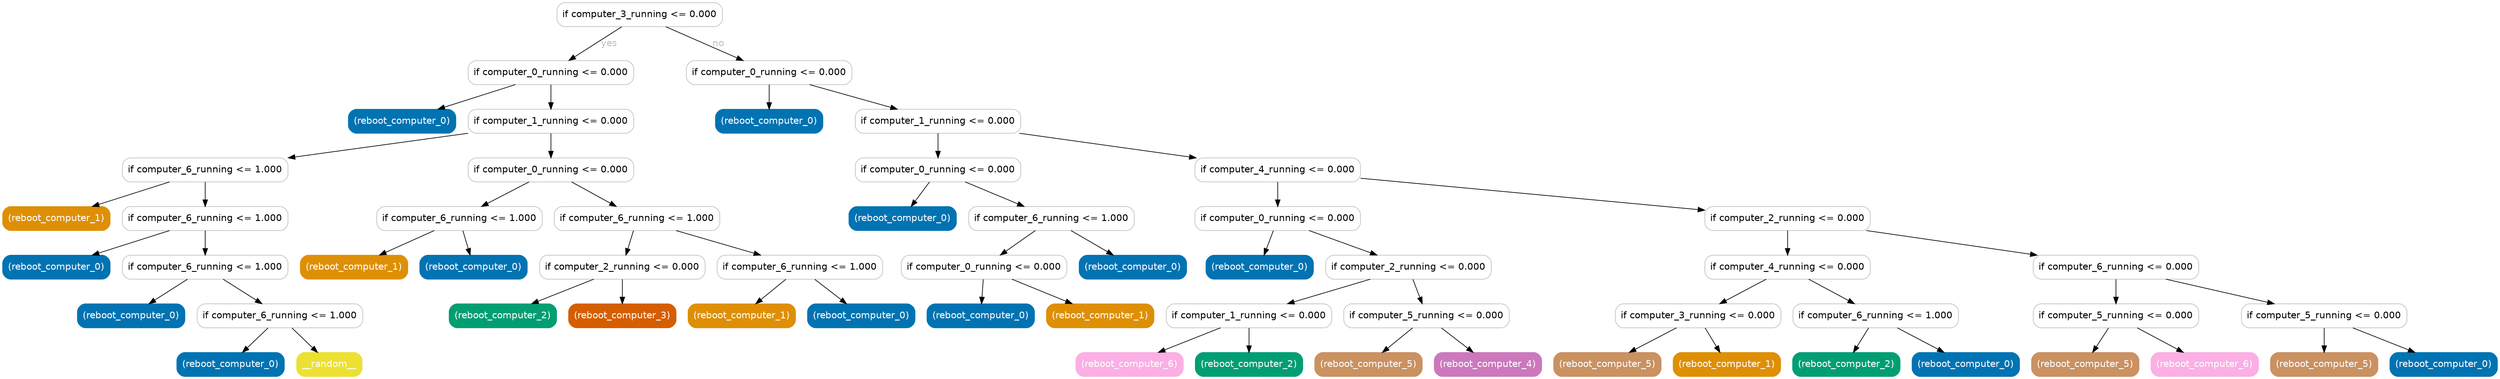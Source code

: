 digraph Tree {
	graph [bb="0,0,3738,561"];
	node [color=gray,
		fillcolor=white,
		fontname=helvetica,
		label="\N",
		shape=box,
		style="filled, rounded"
	];
	edge [fontname=helvetica];
	0	[height=0.5,
		label="if computer_3_running <= 0.000",
		pos="954.5,543",
		width=3.4444];
	1	[height=0.5,
		label="if computer_0_running <= 0.000",
		pos="821.5,456",
		width=3.4444];
	0 -> 1	[fontcolor=gray,
		label=yes,
		lp="909,499.5",
		pos="e,848.37,474.18 927.59,524.8 907.21,511.78 879.05,493.78 856.86,479.6"];
	24	[height=0.5,
		label="if computer_0_running <= 0.000",
		pos="1148.5,456",
		width=3.4444];
	0 -> 24	[fontcolor=gray,
		label=no,
		lp="1072.5,499.5",
		pos="e,1109.6,474.03 993.76,524.8 1024.5,511.33 1067.4,492.54 1100.2,478.15"];
	2	[color="#0173b2",
		fillcolor="#0173b2",
		fontcolor=white,
		height=0.5,
		label="(reboot_computer_0)",
		pos="598.5,383",
		width=2.2361];
	1 -> 2	[fontcolor=gray,
		pos="e,652.25,401.11 768.09,437.99 736.19,427.84 695.49,414.88 661.96,404.2"];
	3	[height=0.5,
		label="if computer_1_running <= 0.000",
		pos="821.5,383",
		width=3.4444];
	1 -> 3	[fontcolor=gray,
		pos="e,821.5,401.03 821.5,437.81 821.5,429.79 821.5,420.05 821.5,411.07"];
	4	[height=0.5,
		label="if computer_6_running <= 1.000",
		pos="303.5,310",
		width=3.4444];
	3 -> 4	[fontcolor=gray,
		pos="e,427.91,328.05 697.43,364.99 619.21,354.27 518.22,340.43 438.07,329.45"];
	13	[height=0.5,
		label="if computer_0_running <= 0.000",
		pos="821.5,310",
		width=3.4444];
	3 -> 13	[fontcolor=gray,
		pos="e,821.5,328.03 821.5,364.81 821.5,356.79 821.5,347.05 821.5,338.07"];
	5	[color="#de8f05",
		fillcolor="#de8f05",
		fontcolor=white,
		height=0.5,
		label="(reboot_computer_1)",
		pos="80.5,237",
		width=2.2361];
	4 -> 5	[fontcolor=gray,
		pos="e,134.25,255.11 250.09,291.99 218.19,281.84 177.49,268.88 143.96,258.2"];
	6	[height=0.5,
		label="if computer_6_running <= 1.000",
		pos="303.5,237",
		width=3.4444];
	4 -> 6	[fontcolor=gray,
		pos="e,303.5,255.03 303.5,291.81 303.5,283.79 303.5,274.05 303.5,265.07"];
	7	[color="#0173b2",
		fillcolor="#0173b2",
		fontcolor=white,
		height=0.5,
		label="(reboot_computer_0)",
		pos="80.5,164",
		width=2.2361];
	6 -> 7	[fontcolor=gray,
		pos="e,134.25,182.11 250.09,218.99 218.19,208.84 177.49,195.88 143.96,185.2"];
	8	[height=0.5,
		label="if computer_6_running <= 1.000",
		pos="303.5,164",
		width=3.4444];
	6 -> 8	[fontcolor=gray,
		pos="e,303.5,182.03 303.5,218.81 303.5,210.79 303.5,201.05 303.5,192.07"];
	9	[color="#0173b2",
		fillcolor="#0173b2",
		fontcolor=white,
		height=0.5,
		label="(reboot_computer_0)",
		pos="192.5,91",
		width=2.2361];
	8 -> 9	[fontcolor=gray,
		pos="e,219.26,109.11 276.91,145.99 262.19,136.58 243.71,124.76 227.79,114.57"];
	10	[height=0.5,
		label="if computer_6_running <= 1.000",
		pos="415.5,91",
		width=3.4444];
	8 -> 10	[fontcolor=gray,
		pos="e,388.5,109.11 330.33,145.99 345.18,136.58 363.83,124.76 379.89,114.57"];
	11	[color="#0173b2",
		fillcolor="#0173b2",
		fontcolor=white,
		height=0.5,
		label="(reboot_computer_0)",
		pos="341.5,18",
		width=2.2361];
	10 -> 11	[fontcolor=gray,
		pos="e,359.25,36.029 397.59,72.813 388.32,63.917 376.84,52.909 366.69,43.172"];
	12	[color="#ece133",
		fillcolor="#ece133",
		fontcolor=white,
		height=0.5,
		label=__random__,
		pos="489.5,18",
		width=1.3611];
	10 -> 12	[fontcolor=gray,
		pos="e,471.75,36.029 433.41,72.813 442.68,63.917 454.16,52.909 464.31,43.172"];
	14	[height=0.5,
		label="if computer_6_running <= 1.000",
		pos="684.5,237",
		width=3.4444];
	13 -> 14	[fontcolor=gray,
		pos="e,717.52,255.11 788.69,291.99 770.01,282.32 746.43,270.1 726.43,259.73"];
	17	[height=0.5,
		label="if computer_6_running <= 1.000",
		pos="950.5,237",
		width=3.4444];
	13 -> 17	[fontcolor=gray,
		pos="e,919.41,255.11 852.4,291.99 869.82,282.4 891.78,270.32 910.51,260.01"];
	15	[color="#de8f05",
		fillcolor="#de8f05",
		fontcolor=white,
		height=0.5,
		label="(reboot_computer_1)",
		pos="526.5,164",
		width=2.2361];
	14 -> 15	[fontcolor=gray,
		pos="e,564.58,182.11 646.66,218.99 624.83,209.19 597.19,196.77 573.92,186.31"];
	16	[color="#0173b2",
		fillcolor="#0173b2",
		fontcolor=white,
		height=0.5,
		label="(reboot_computer_0)",
		pos="705.5,164",
		width=2.2361];
	14 -> 16	[fontcolor=gray,
		pos="e,700.46,182.03 689.58,218.81 691.98,210.7 694.9,200.84 697.58,191.78"];
	18	[height=0.5,
		label="if computer_2_running <= 0.000",
		pos="928.5,164",
		width=3.4444];
	17 -> 18	[fontcolor=gray,
		pos="e,933.78,182.03 945.17,218.81 942.66,210.7 939.6,200.84 936.8,191.78"];
	21	[height=0.5,
		label="if computer_6_running <= 1.000",
		pos="1194.5,164",
		width=3.4444];
	17 -> 21	[fontcolor=gray,
		pos="e,1135.7,182.11 1008.9,218.99 1044.1,208.75 1089.1,195.66 1126,184.93"];
	19	[color="#029e73",
		fillcolor="#029e73",
		fontcolor=white,
		height=0.5,
		label="(reboot_computer_2)",
		pos="749.5,91",
		width=2.2361];
	18 -> 19	[fontcolor=gray,
		pos="e,792.65,109.11 885.63,145.99 860.57,136.06 828.75,123.43 802.18,112.89"];
	20	[color="#d55e00",
		fillcolor="#d55e00",
		fontcolor=white,
		height=0.5,
		label="(reboot_computer_3)",
		pos="928.5,91",
		width=2.2361];
	18 -> 20	[fontcolor=gray,
		pos="e,928.5,109.03 928.5,145.81 928.5,137.79 928.5,128.05 928.5,119.07"];
	22	[color="#de8f05",
		fillcolor="#de8f05",
		fontcolor=white,
		height=0.5,
		label="(reboot_computer_1)",
		pos="1107.5,91",
		width=2.2361];
	21 -> 22	[fontcolor=gray,
		pos="e,1128.4,109.03 1173.4,145.81 1162.3,136.74 1148.5,125.48 1136.4,115.6"];
	23	[color="#0173b2",
		fillcolor="#0173b2",
		fontcolor=white,
		height=0.5,
		label="(reboot_computer_0)",
		pos="1286.5,91",
		width=2.2361];
	21 -> 23	[fontcolor=gray,
		pos="e,1264.4,109.03 1216.8,145.81 1228.6,136.66 1243.4,125.26 1256.3,115.32"];
	25	[color="#0173b2",
		fillcolor="#0173b2",
		fontcolor=white,
		height=0.5,
		label="(reboot_computer_0)",
		pos="1148.5,383",
		width=2.2361];
	24 -> 25	[fontcolor=gray,
		pos="e,1148.5,401.03 1148.5,437.81 1148.5,429.79 1148.5,420.05 1148.5,411.07"];
	26	[height=0.5,
		label="if computer_1_running <= 0.000",
		pos="1401.5,383",
		width=3.4444];
	24 -> 26	[fontcolor=gray,
		pos="e,1340.5,401.11 1209.1,437.99 1245.6,427.75 1292.3,414.66 1330.5,403.93"];
	27	[height=0.5,
		label="if computer_0_running <= 0.000",
		pos="1401.5,310",
		width=3.4444];
	26 -> 27	[fontcolor=gray,
		pos="e,1401.5,328.03 1401.5,364.81 1401.5,356.79 1401.5,347.05 1401.5,338.07"];
	34	[height=0.5,
		label="if computer_4_running <= 0.000",
		pos="1910.5,310",
		width=3.4444];
	26 -> 34	[fontcolor=gray,
		pos="e,1788.3,328.05 1523.4,364.99 1600.3,354.27 1699.5,340.43 1778.3,329.45"];
	28	[color="#0173b2",
		fillcolor="#0173b2",
		fontcolor=white,
		height=0.5,
		label="(reboot_computer_0)",
		pos="1348.5,237",
		width=2.2361];
	27 -> 28	[fontcolor=gray,
		pos="e,1361.2,255.03 1388.7,291.81 1382.3,283.27 1374.5,272.77 1367.4,263.32"];
	29	[height=0.5,
		label="if computer_6_running <= 1.000",
		pos="1571.5,237",
		width=3.4444];
	27 -> 29	[fontcolor=gray,
		pos="e,1530.5,255.11 1442.2,291.99 1465.9,282.1 1496,269.54 1521.1,259.03"];
	30	[height=0.5,
		label="if computer_0_running <= 0.000",
		pos="1470.5,164",
		width=3.4444];
	29 -> 30	[fontcolor=gray,
		pos="e,1494.8,182.11 1547.3,218.99 1534.2,209.75 1517.7,198.19 1503.4,188.14"];
	33	[color="#0173b2",
		fillcolor="#0173b2",
		fontcolor=white,
		height=0.5,
		label="(reboot_computer_0)",
		pos="1693.5,164",
		width=2.2361];
	29 -> 33	[fontcolor=gray,
		pos="e,1664.1,182.11 1600.7,218.99 1617.1,209.49 1637.6,197.54 1655.2,187.29"];
	31	[color="#0173b2",
		fillcolor="#0173b2",
		fontcolor=white,
		height=0.5,
		label="(reboot_computer_0)",
		pos="1465.5,91",
		width=2.2361];
	30 -> 31	[fontcolor=gray,
		pos="e,1466.7,109.03 1469.3,145.81 1468.7,137.79 1468,128.05 1467.4,119.07"];
	32	[color="#de8f05",
		fillcolor="#de8f05",
		fontcolor=white,
		height=0.5,
		label="(reboot_computer_1)",
		pos="1644.5,91",
		width=2.2361];
	30 -> 32	[fontcolor=gray,
		pos="e,1602.6,109.11 1512.2,145.99 1536.5,136.06 1567.5,123.43 1593.3,112.89"];
	35	[height=0.5,
		label="if computer_0_running <= 0.000",
		pos="1910.5,237",
		width=3.4444];
	34 -> 35	[fontcolor=gray,
		pos="e,1910.5,255.03 1910.5,291.81 1910.5,283.79 1910.5,274.05 1910.5,265.07"];
	44	[height=0.5,
		label="if computer_2_running <= 0.000",
		pos="2674.5,237",
		width=3.4444];
	34 -> 44	[fontcolor=gray,
		pos="e,2550.3,249.54 2034.5,297.47 2173.3,284.58 2397.3,263.76 2540.1,250.49"];
	36	[color="#0173b2",
		fillcolor="#0173b2",
		fontcolor=white,
		height=0.5,
		label="(reboot_computer_0)",
		pos="1883.5,164",
		width=2.2361];
	35 -> 36	[fontcolor=gray,
		pos="e,1890,182.03 1904,218.81 1900.8,210.62 1897,200.62 1893.6,191.48"];
	37	[height=0.5,
		label="if computer_2_running <= 0.000",
		pos="2106.5,164",
		width=3.4444];
	35 -> 37	[fontcolor=gray,
		pos="e,2059.3,182.11 1957.4,218.99 1985.1,208.97 2020.3,196.21 2049.6,185.62"];
	38	[height=0.5,
		label="if computer_1_running <= 0.000",
		pos="1867.5,91",
		width=3.4444];
	37 -> 38	[fontcolor=gray,
		pos="e,1925.1,109.11 2049.3,145.99 2014.9,135.79 1971.1,122.77 1935,112.07"];
	41	[height=0.5,
		label="if computer_5_running <= 0.000",
		pos="2133.5,91",
		width=3.4444];
	37 -> 41	[fontcolor=gray,
		pos="e,2127,109.03 2113,145.81 2116.2,137.62 2120,127.62 2123.4,118.48"];
	39	[color="#fbafe4",
		fillcolor="#fbafe4",
		fontcolor=white,
		height=0.5,
		label="(reboot_computer_6)",
		pos="1688.5,18",
		width=2.2361];
	38 -> 39	[fontcolor=gray,
		pos="e,1731.6,36.114 1824.6,72.994 1799.6,63.055 1767.7,50.434 1741.2,39.894"];
	40	[color="#029e73",
		fillcolor="#029e73",
		fontcolor=white,
		height=0.5,
		label="(reboot_computer_2)",
		pos="1867.5,18",
		width=2.2361];
	38 -> 40	[fontcolor=gray,
		pos="e,1867.5,36.029 1867.5,72.813 1867.5,64.789 1867.5,55.047 1867.5,46.069"];
	42	[color="#ca9161",
		fillcolor="#ca9161",
		fontcolor=white,
		height=0.5,
		label="(reboot_computer_5)",
		pos="2046.5,18",
		width=2.2361];
	41 -> 42	[fontcolor=gray,
		pos="e,2067.4,36.029 2112.4,72.813 2101.3,63.743 2087.5,52.477 2075.4,42.6"];
	43	[color="#cc78bc",
		fillcolor="#cc78bc",
		fontcolor=white,
		height=0.5,
		label="(reboot_computer_4)",
		pos="2225.5,18",
		width=2.2361];
	41 -> 43	[fontcolor=gray,
		pos="e,2203.4,36.029 2155.8,72.813 2167.6,63.656 2182.4,52.26 2195.3,42.316"];
	45	[height=0.5,
		label="if computer_4_running <= 0.000",
		pos="2674.5,164",
		width=3.4444];
	44 -> 45	[fontcolor=gray,
		pos="e,2674.5,182.03 2674.5,218.81 2674.5,210.79 2674.5,201.05 2674.5,192.07"];
	52	[height=0.5,
		label="if computer_6_running <= 0.000",
		pos="3166.5,164",
		width=3.4444];
	44 -> 52	[fontcolor=gray,
		pos="e,3048.3,182.05 2792.3,218.99 2866.5,208.29 2962.2,194.49 3038.2,183.51"];
	46	[height=0.5,
		label="if computer_3_running <= 0.000",
		pos="2540.5,91",
		width=3.4444];
	45 -> 46	[fontcolor=gray,
		pos="e,2572.8,109.11 2642.4,145.99 2624.2,136.36 2601.3,124.21 2581.8,113.87"];
	49	[height=0.5,
		label="if computer_6_running <= 1.000",
		pos="2806.5,91",
		width=3.4444];
	45 -> 49	[fontcolor=gray,
		pos="e,2774.7,109.11 2706.1,145.99 2724,136.36 2746.6,124.21 2765.8,113.87"];
	47	[color="#ca9161",
		fillcolor="#ca9161",
		fontcolor=white,
		height=0.5,
		label="(reboot_computer_5)",
		pos="2404.5,18",
		width=2.2361];
	46 -> 47	[fontcolor=gray,
		pos="e,2437.3,36.114 2507.9,72.994 2489.5,63.361 2466.2,51.207 2446.4,40.87"];
	48	[color="#de8f05",
		fillcolor="#de8f05",
		fontcolor=white,
		height=0.5,
		label="(reboot_computer_1)",
		pos="2583.5,18",
		width=2.2361];
	46 -> 48	[fontcolor=gray,
		pos="e,2573.2,36.029 2550.9,72.813 2556,64.353 2562.3,53.984 2568,44.612"];
	50	[color="#029e73",
		fillcolor="#029e73",
		fontcolor=white,
		height=0.5,
		label="(reboot_computer_2)",
		pos="2762.5,18",
		width=2.2361];
	49 -> 50	[fontcolor=gray,
		pos="e,2773.1,36.029 2795.8,72.813 2790.6,64.353 2784.2,53.984 2778.4,44.612"];
	51	[color="#0173b2",
		fillcolor="#0173b2",
		fontcolor=white,
		height=0.5,
		label="(reboot_computer_0)",
		pos="2941.5,18",
		width=2.2361];
	49 -> 51	[fontcolor=gray,
		pos="e,2909,36.114 2838.8,72.994 2857.2,63.361 2880.3,51.207 2899.9,40.87"];
	53	[height=0.5,
		label="if computer_5_running <= 0.000",
		pos="3166.5,91",
		width=3.4444];
	52 -> 53	[fontcolor=gray,
		pos="e,3166.5,109.03 3166.5,145.81 3166.5,137.79 3166.5,128.05 3166.5,119.07"];
	56	[height=0.5,
		label="if computer_5_running <= 0.000",
		pos="3478.5,91",
		width=3.4444];
	52 -> 56	[fontcolor=gray,
		pos="e,3403.6,109.05 3241.2,145.99 3287.1,135.56 3346,122.16 3393.6,111.32"];
	54	[color="#ca9161",
		fillcolor="#ca9161",
		fontcolor=white,
		height=0.5,
		label="(reboot_computer_5)",
		pos="3120.5,18",
		width=2.2361];
	53 -> 54	[fontcolor=gray,
		pos="e,3131.5,36.029 3155.4,72.813 3149.9,64.353 3143.2,53.984 3137.1,44.612"];
	55	[color="#fbafe4",
		fillcolor="#fbafe4",
		fontcolor=white,
		height=0.5,
		label="(reboot_computer_6)",
		pos="3299.5,18",
		width=2.2361];
	53 -> 55	[fontcolor=gray,
		pos="e,3267.4,36.114 3198.4,72.994 3216.4,63.361 3239.2,51.207 3258.5,40.87"];
	57	[color="#ca9161",
		fillcolor="#ca9161",
		fontcolor=white,
		height=0.5,
		label="(reboot_computer_5)",
		pos="3478.5,18",
		width=2.2361];
	56 -> 57	[fontcolor=gray,
		pos="e,3478.5,36.029 3478.5,72.813 3478.5,64.789 3478.5,55.047 3478.5,46.069"];
	58	[color="#0173b2",
		fillcolor="#0173b2",
		fontcolor=white,
		height=0.5,
		label="(reboot_computer_0)",
		pos="3657.5,18",
		width=2.2361];
	56 -> 58	[fontcolor=gray,
		pos="e,3614.4,36.114 3521.4,72.994 3546.4,63.055 3578.3,50.434 3604.8,39.894"];
}
